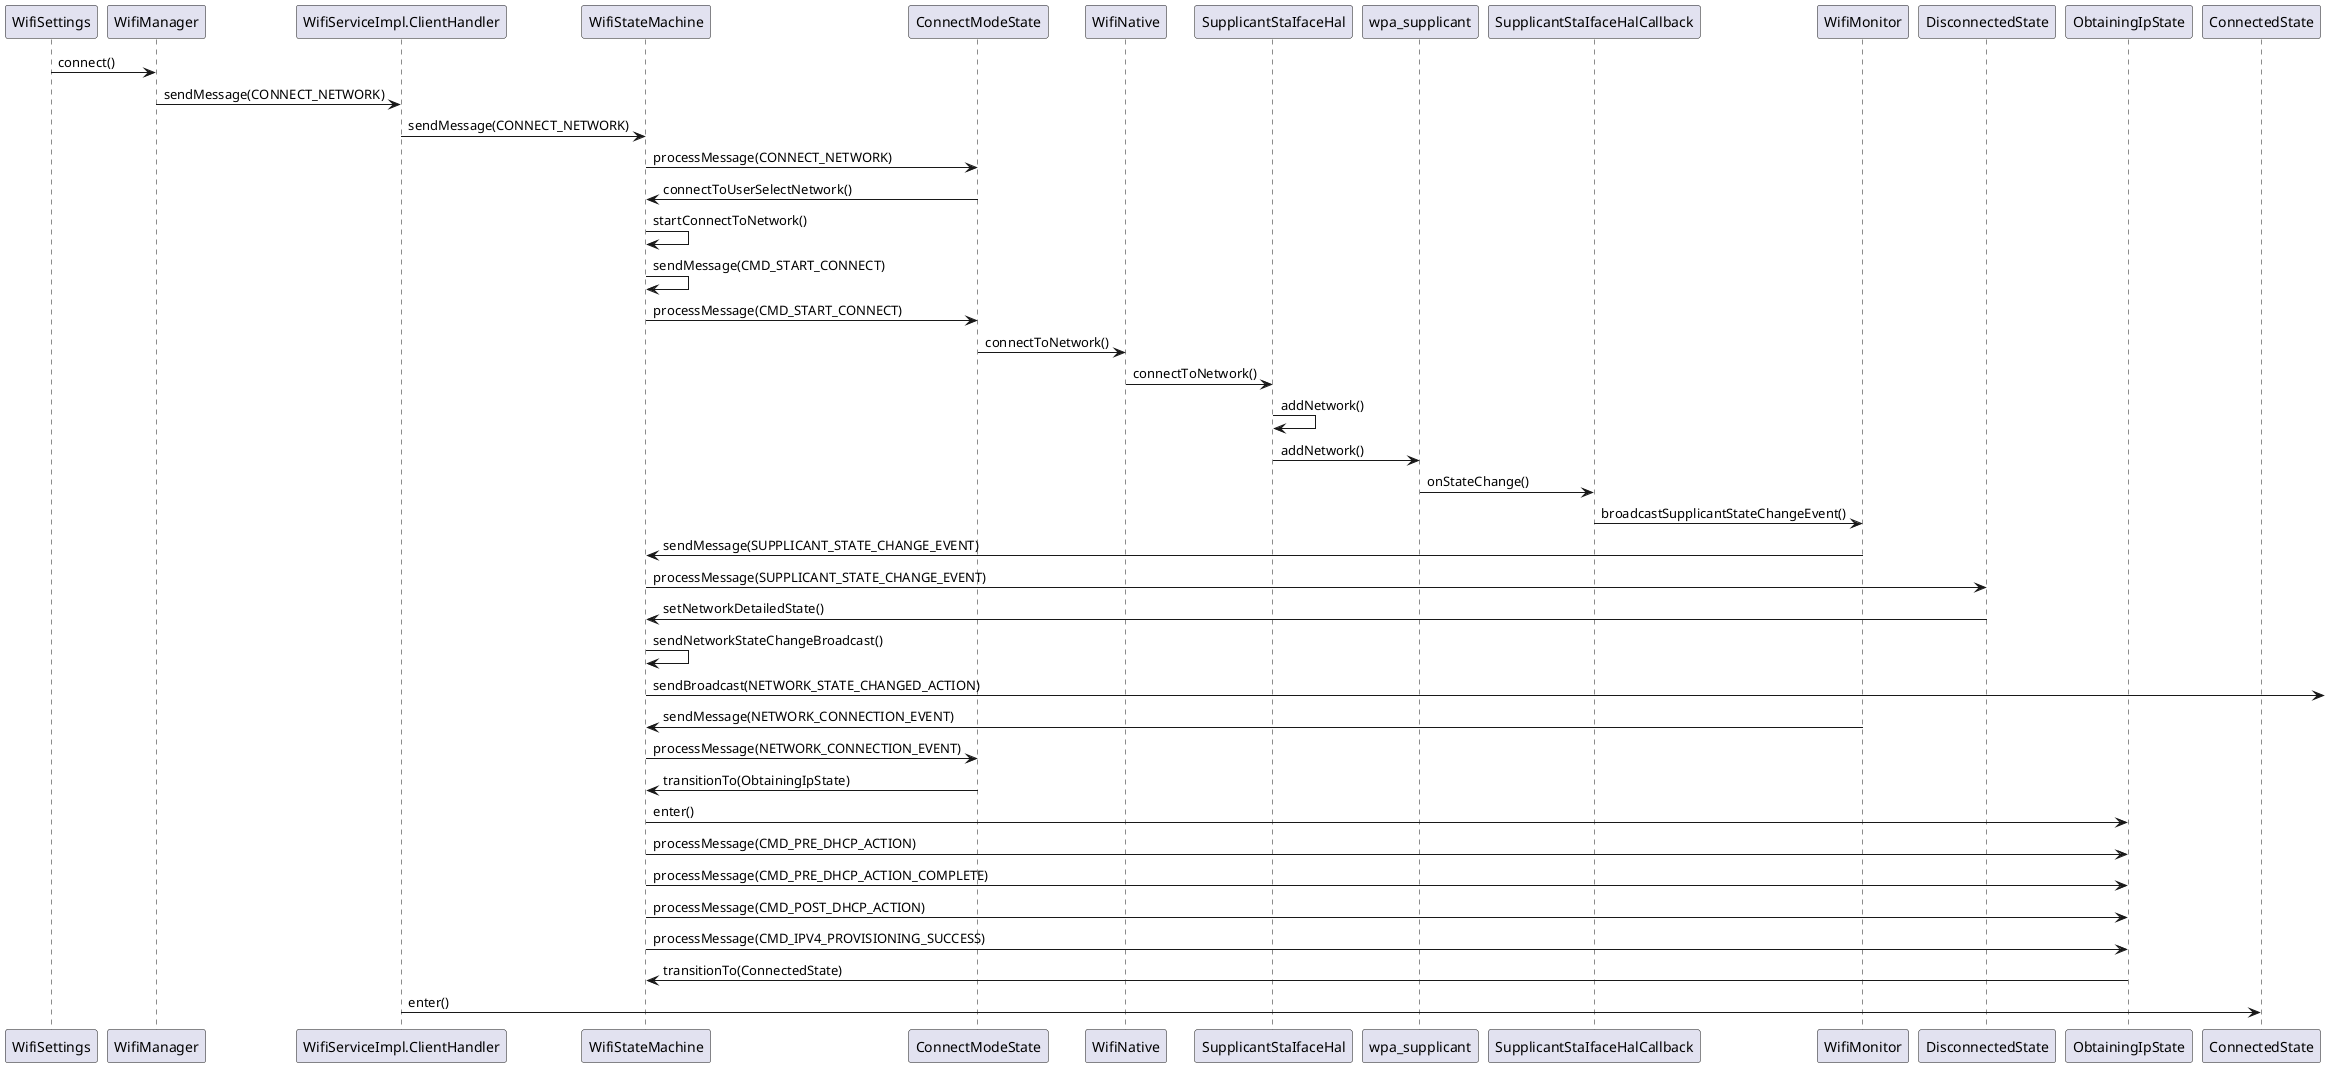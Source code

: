 @startuml wifi-connect-sequence
participant WifiSettings as c1
participant WifiManager as c2
c1->c2 : connect()
participant WifiServiceImpl.ClientHandler as c3
c2->c3 : sendMessage(CONNECT_NETWORK)
participant WifiStateMachine as c4
c3->c4 : sendMessage(CONNECT_NETWORK)
participant ConnectModeState as c5
c4->c5 : processMessage(CONNECT_NETWORK)
c5->c4 : connectToUserSelectNetwork()
c4->c4 : startConnectToNetwork()
c4->c4 : sendMessage(CMD_START_CONNECT)
c4->c5 : processMessage(CMD_START_CONNECT)
participant WifiNative as c6
c5->c6 : connectToNetwork()
participant SupplicantStaIfaceHal as c7
c6->c7 : connectToNetwork()
c7->c7 : addNetwork()
participant wpa_supplicant as c8
c7->c8 : addNetwork()
participant SupplicantStaIfaceHalCallback as c9
c8->c9 : onStateChange()
participant WifiMonitor as c10
c9->c10 : broadcastSupplicantStateChangeEvent()
c10->c4 : sendMessage(SUPPLICANT_STATE_CHANGE_EVENT)
participant DisconnectedState as c11
c4->c11 : processMessage(SUPPLICANT_STATE_CHANGE_EVENT)
c11->c4 : setNetworkDetailedState()
c4->c4 : sendNetworkStateChangeBroadcast()
c4-> : sendBroadcast(NETWORK_STATE_CHANGED_ACTION)
c10->c4 : sendMessage(NETWORK_CONNECTION_EVENT)
c4->c5 : processMessage(NETWORK_CONNECTION_EVENT)
c5->c4 : transitionTo(ObtainingIpState)
participant ObtainingIpState as c12
c4->c12 : enter()
c4->c12 : processMessage(CMD_PRE_DHCP_ACTION)
c4->c12 : processMessage(CMD_PRE_DHCP_ACTION_COMPLETE)
c4->c12 : processMessage(CMD_POST_DHCP_ACTION)
c4->c12 : processMessage(CMD_IPV4_PROVISIONING_SUCCESS)
c12->c4 : transitionTo(ConnectedState)
participant ConnectedState as c13
c3->c13 : enter()
@enduml
